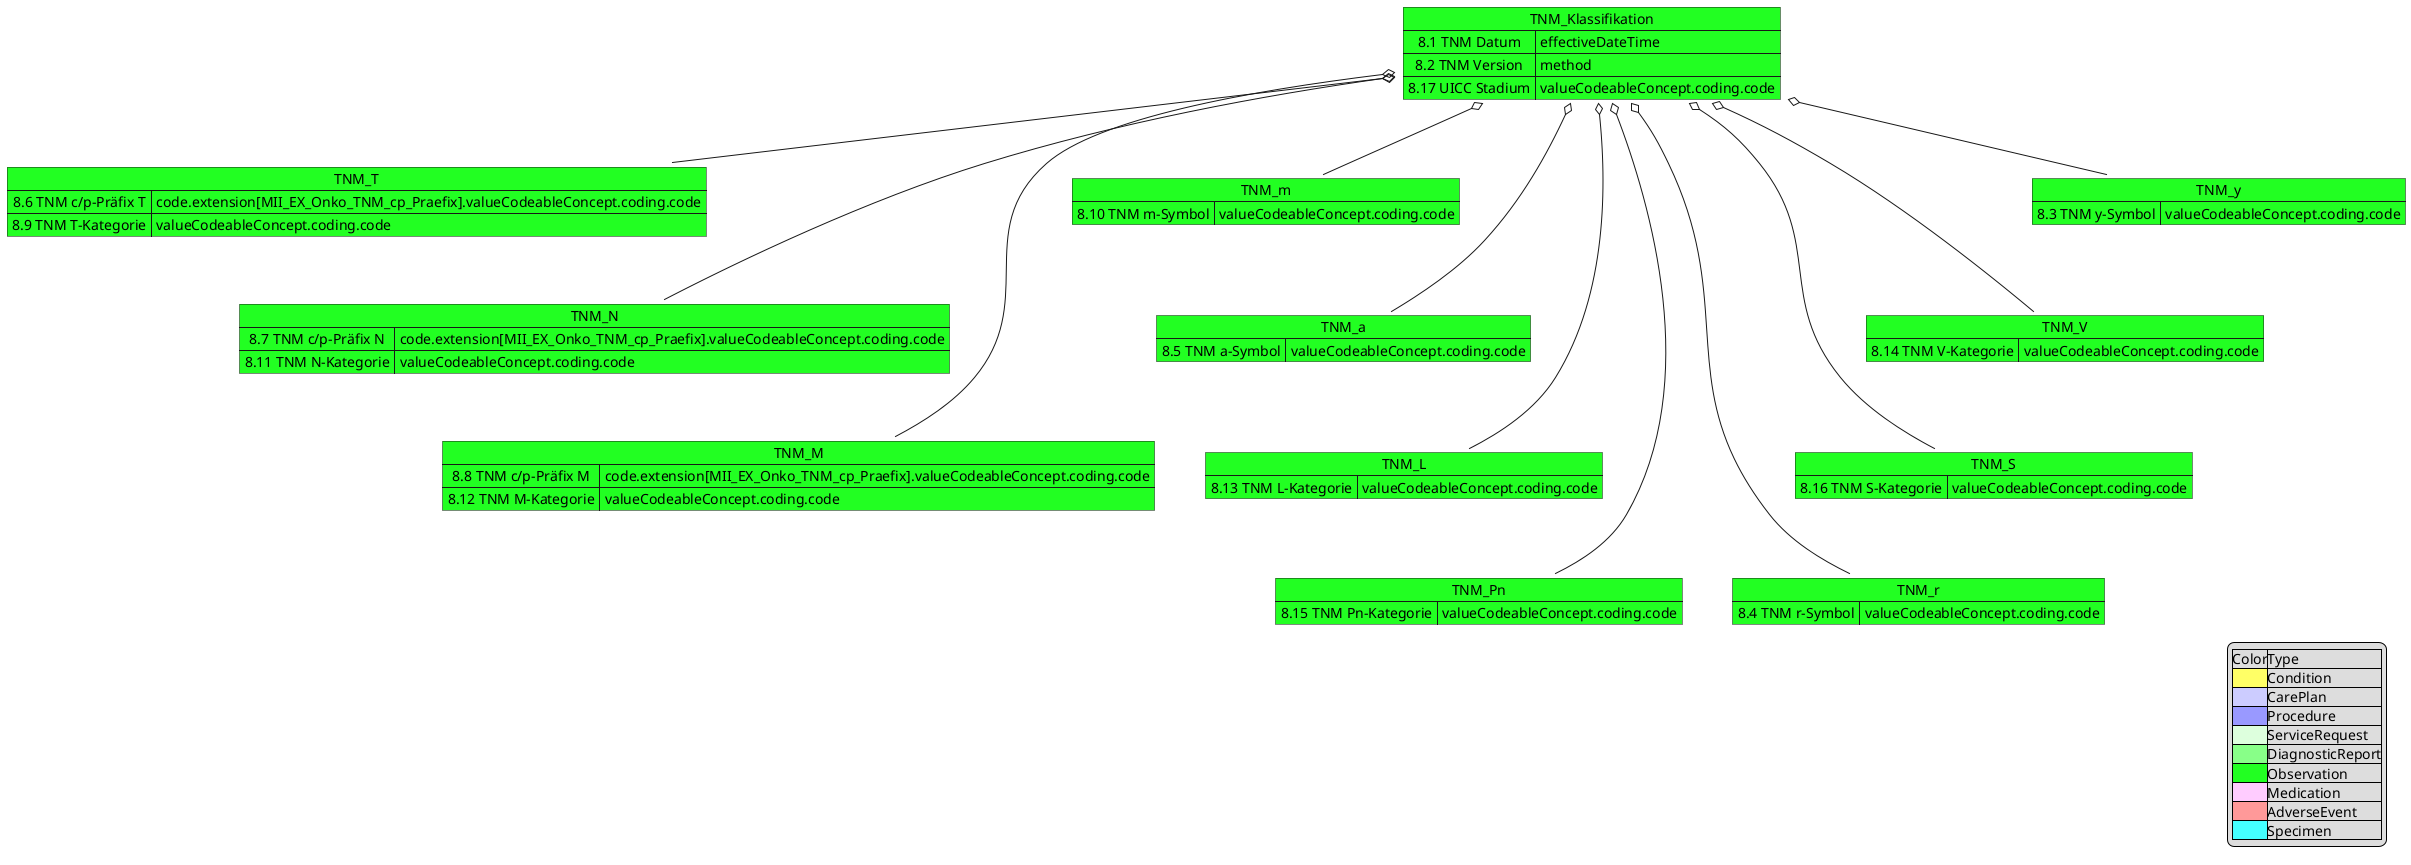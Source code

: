 @startuml MII_Onko_08_TNM
Map TNM_Klassifikation #22FF22 {
  8.1 TNM Datum  => effectiveDateTime 
  8.2 TNM Version =>method 
  8.17 UICC Stadium => valueCodeableConcept.coding.code
}
   
Map TNM_T #22FF22{
    8.6 TNM c/p-Präfix T => code.extension[MII_EX_Onko_TNM_cp_Praefix].valueCodeableConcept.coding.code
    8.9 TNM T-Kategorie => valueCodeableConcept.coding.code
   }

TNM_Klassifikation o-- TNM_T
Map TNM_N #22FF22{
    8.7 TNM c/p-Präfix N => code.extension[MII_EX_Onko_TNM_cp_Praefix].valueCodeableConcept.coding.code
    8.11 TNM N-Kategorie => valueCodeableConcept.coding.code
   }
TNM_Klassifikation o--- TNM_N
Map TNM_M #22FF22{
    8.8 TNM c/p-Präfix M => code.extension[MII_EX_Onko_TNM_cp_Praefix].valueCodeableConcept.coding.code
    8.12 TNM M-Kategorie => valueCodeableConcept.coding.code
   }
TNM_Klassifikation o---- TNM_M
Map TNM_m #22FF22{
    8.10 TNM m-Symbol => valueCodeableConcept.coding.code
}
TNM_Klassifikation o-- TNM_m
Map TNM_a #22FF22{
    8.5 TNM a-Symbol => valueCodeableConcept.coding.code
}
TNM_Klassifikation o--- TNM_a
Map TNM_L #22FF22{
    8.13 TNM L-Kategorie => valueCodeableConcept.coding.code
}
TNM_Klassifikation o---- TNM_L
Map TNM_Pn #22FF22{
    8.15 TNM Pn-Kategorie => valueCodeableConcept.coding.code
}
TNM_Klassifikation o----- TNM_Pn
Map TNM_r #22FF22{
    8.4 TNM r-Symbol => valueCodeableConcept.coding.code
}
TNM_Klassifikation o----- TNM_r
Map TNM_S #22FF22{
    8.16 TNM S-Kategorie => valueCodeableConcept.coding.code
}
TNM_Klassifikation o---- TNM_S
Map TNM_V #22FF22{
    8.14 TNM V-Kategorie => valueCodeableConcept.coding.code
}
TNM_Klassifikation o--- TNM_V
Map TNM_y #22FF22{
    8.3 TNM y-Symbol => valueCodeableConcept.coding.code
}
TNM_Klassifikation o-- TNM_y

legend right 
|Color|Type|
|<#FFFF66>|Condition|
|<#CCCCFF>|CarePlan|
|<#9999FF>|Procedure|
|<#DDFFDD>|ServiceRequest|
|<#88FF88>|DiagnosticReport|
|<#22FF22>|Observation|
|<#FFCCFF>|Medication|
|<#FF9999>|AdverseEvent|
|<#44FFFF>|Specimen|
endlegend


@enduml